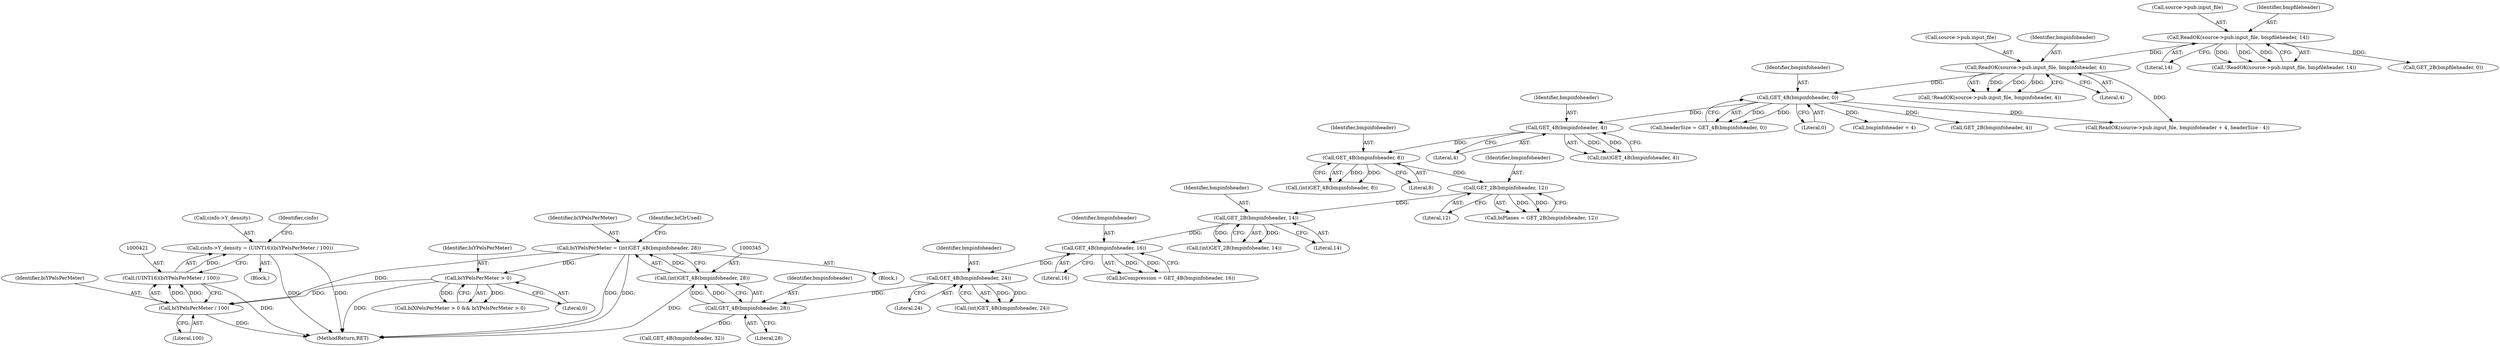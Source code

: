 digraph "0_libjpeg-turbo_43e84cff1bb2bd8293066f6ac4eb0df61ddddbc6@API" {
"1000416" [label="(Call,cinfo->Y_density = (UINT16)(biYPelsPerMeter / 100))"];
"1000420" [label="(Call,(UINT16)(biYPelsPerMeter / 100))"];
"1000422" [label="(Call,biYPelsPerMeter / 100)"];
"1000342" [label="(Call,biYPelsPerMeter = (int)GET_4B(bmpinfoheader, 28))"];
"1000344" [label="(Call,(int)GET_4B(bmpinfoheader, 28))"];
"1000346" [label="(Call,GET_4B(bmpinfoheader, 28))"];
"1000339" [label="(Call,GET_4B(bmpinfoheader, 24))"];
"1000332" [label="(Call,GET_4B(bmpinfoheader, 16))"];
"1000327" [label="(Call,GET_2B(bmpinfoheader, 14))"];
"1000318" [label="(Call,GET_2B(bmpinfoheader, 12))"];
"1000313" [label="(Call,GET_4B(bmpinfoheader, 8))"];
"1000306" [label="(Call,GET_4B(bmpinfoheader, 4))"];
"1000207" [label="(Call,GET_4B(bmpinfoheader, 0))"];
"1000194" [label="(Call,ReadOK(source->pub.input_file, bmpinfoheader, 4))"];
"1000167" [label="(Call,ReadOK(source->pub.input_file, bmpfileheader, 14))"];
"1000403" [label="(Call,biYPelsPerMeter > 0)"];
"1000306" [label="(Call,GET_4B(bmpinfoheader, 4))"];
"1000193" [label="(Call,!ReadOK(source->pub.input_file, bmpinfoheader, 4))"];
"1000195" [label="(Call,source->pub.input_file)"];
"1000346" [label="(Call,GET_4B(bmpinfoheader, 28))"];
"1000223" [label="(Call,ReadOK(source->pub.input_file, bmpinfoheader + 4, headerSize - 4))"];
"1000208" [label="(Identifier,bmpinfoheader)"];
"1000318" [label="(Call,GET_2B(bmpinfoheader, 12))"];
"1000342" [label="(Call,biYPelsPerMeter = (int)GET_4B(bmpinfoheader, 28))"];
"1000340" [label="(Identifier,bmpinfoheader)"];
"1000330" [label="(Call,biCompression = GET_4B(bmpinfoheader, 16))"];
"1000333" [label="(Identifier,bmpinfoheader)"];
"1000343" [label="(Identifier,biYPelsPerMeter)"];
"1000313" [label="(Call,GET_4B(bmpinfoheader, 8))"];
"1000329" [label="(Literal,14)"];
"1000319" [label="(Identifier,bmpinfoheader)"];
"1000201" [label="(Literal,4)"];
"1000399" [label="(Call,biXPelsPerMeter > 0 && biYPelsPerMeter > 0)"];
"1000168" [label="(Call,source->pub.input_file)"];
"1000180" [label="(Call,GET_2B(bmpfileheader, 0))"];
"1000424" [label="(Literal,100)"];
"1000314" [label="(Identifier,bmpinfoheader)"];
"1000351" [label="(Call,GET_4B(bmpinfoheader, 32))"];
"1000325" [label="(Call,(int)GET_2B(bmpinfoheader, 14))"];
"1000194" [label="(Call,ReadOK(source->pub.input_file, bmpinfoheader, 4))"];
"1000334" [label="(Literal,16)"];
"1000308" [label="(Literal,4)"];
"1000423" [label="(Identifier,biYPelsPerMeter)"];
"1000304" [label="(Call,(int)GET_4B(bmpinfoheader, 4))"];
"1000420" [label="(Call,(UINT16)(biYPelsPerMeter / 100))"];
"1000205" [label="(Call,headerSize = GET_4B(bmpinfoheader, 0))"];
"1000404" [label="(Identifier,biYPelsPerMeter)"];
"1000209" [label="(Literal,0)"];
"1000417" [label="(Call,cinfo->Y_density)"];
"1000200" [label="(Identifier,bmpinfoheader)"];
"1000174" [label="(Literal,14)"];
"1000307" [label="(Identifier,bmpinfoheader)"];
"1000403" [label="(Call,biYPelsPerMeter > 0)"];
"1000337" [label="(Call,(int)GET_4B(bmpinfoheader, 24))"];
"1000311" [label="(Call,(int)GET_4B(bmpinfoheader, 8))"];
"1000315" [label="(Literal,8)"];
"1000854" [label="(MethodReturn,RET)"];
"1000344" [label="(Call,(int)GET_4B(bmpinfoheader, 28))"];
"1000229" [label="(Call,bmpinfoheader + 4)"];
"1000406" [label="(Block,)"];
"1000405" [label="(Literal,0)"];
"1000347" [label="(Identifier,bmpinfoheader)"];
"1000320" [label="(Literal,12)"];
"1000246" [label="(Call,GET_2B(bmpinfoheader, 4))"];
"1000166" [label="(Call,!ReadOK(source->pub.input_file, bmpfileheader, 14))"];
"1000427" [label="(Identifier,cinfo)"];
"1000350" [label="(Identifier,biClrUsed)"];
"1000348" [label="(Literal,28)"];
"1000316" [label="(Call,biPlanes = GET_2B(bmpinfoheader, 12))"];
"1000341" [label="(Literal,24)"];
"1000328" [label="(Identifier,bmpinfoheader)"];
"1000240" [label="(Block,)"];
"1000339" [label="(Call,GET_4B(bmpinfoheader, 24))"];
"1000327" [label="(Call,GET_2B(bmpinfoheader, 14))"];
"1000173" [label="(Identifier,bmpfileheader)"];
"1000167" [label="(Call,ReadOK(source->pub.input_file, bmpfileheader, 14))"];
"1000332" [label="(Call,GET_4B(bmpinfoheader, 16))"];
"1000207" [label="(Call,GET_4B(bmpinfoheader, 0))"];
"1000416" [label="(Call,cinfo->Y_density = (UINT16)(biYPelsPerMeter / 100))"];
"1000422" [label="(Call,biYPelsPerMeter / 100)"];
"1000416" -> "1000406"  [label="AST: "];
"1000416" -> "1000420"  [label="CFG: "];
"1000417" -> "1000416"  [label="AST: "];
"1000420" -> "1000416"  [label="AST: "];
"1000427" -> "1000416"  [label="CFG: "];
"1000416" -> "1000854"  [label="DDG: "];
"1000416" -> "1000854"  [label="DDG: "];
"1000420" -> "1000416"  [label="DDG: "];
"1000420" -> "1000422"  [label="CFG: "];
"1000421" -> "1000420"  [label="AST: "];
"1000422" -> "1000420"  [label="AST: "];
"1000420" -> "1000854"  [label="DDG: "];
"1000422" -> "1000420"  [label="DDG: "];
"1000422" -> "1000420"  [label="DDG: "];
"1000422" -> "1000424"  [label="CFG: "];
"1000423" -> "1000422"  [label="AST: "];
"1000424" -> "1000422"  [label="AST: "];
"1000422" -> "1000854"  [label="DDG: "];
"1000342" -> "1000422"  [label="DDG: "];
"1000403" -> "1000422"  [label="DDG: "];
"1000342" -> "1000240"  [label="AST: "];
"1000342" -> "1000344"  [label="CFG: "];
"1000343" -> "1000342"  [label="AST: "];
"1000344" -> "1000342"  [label="AST: "];
"1000350" -> "1000342"  [label="CFG: "];
"1000342" -> "1000854"  [label="DDG: "];
"1000342" -> "1000854"  [label="DDG: "];
"1000344" -> "1000342"  [label="DDG: "];
"1000342" -> "1000403"  [label="DDG: "];
"1000344" -> "1000346"  [label="CFG: "];
"1000345" -> "1000344"  [label="AST: "];
"1000346" -> "1000344"  [label="AST: "];
"1000344" -> "1000854"  [label="DDG: "];
"1000346" -> "1000344"  [label="DDG: "];
"1000346" -> "1000344"  [label="DDG: "];
"1000346" -> "1000348"  [label="CFG: "];
"1000347" -> "1000346"  [label="AST: "];
"1000348" -> "1000346"  [label="AST: "];
"1000339" -> "1000346"  [label="DDG: "];
"1000346" -> "1000351"  [label="DDG: "];
"1000339" -> "1000337"  [label="AST: "];
"1000339" -> "1000341"  [label="CFG: "];
"1000340" -> "1000339"  [label="AST: "];
"1000341" -> "1000339"  [label="AST: "];
"1000337" -> "1000339"  [label="CFG: "];
"1000339" -> "1000337"  [label="DDG: "];
"1000339" -> "1000337"  [label="DDG: "];
"1000332" -> "1000339"  [label="DDG: "];
"1000332" -> "1000330"  [label="AST: "];
"1000332" -> "1000334"  [label="CFG: "];
"1000333" -> "1000332"  [label="AST: "];
"1000334" -> "1000332"  [label="AST: "];
"1000330" -> "1000332"  [label="CFG: "];
"1000332" -> "1000330"  [label="DDG: "];
"1000332" -> "1000330"  [label="DDG: "];
"1000327" -> "1000332"  [label="DDG: "];
"1000327" -> "1000325"  [label="AST: "];
"1000327" -> "1000329"  [label="CFG: "];
"1000328" -> "1000327"  [label="AST: "];
"1000329" -> "1000327"  [label="AST: "];
"1000325" -> "1000327"  [label="CFG: "];
"1000327" -> "1000325"  [label="DDG: "];
"1000327" -> "1000325"  [label="DDG: "];
"1000318" -> "1000327"  [label="DDG: "];
"1000318" -> "1000316"  [label="AST: "];
"1000318" -> "1000320"  [label="CFG: "];
"1000319" -> "1000318"  [label="AST: "];
"1000320" -> "1000318"  [label="AST: "];
"1000316" -> "1000318"  [label="CFG: "];
"1000318" -> "1000316"  [label="DDG: "];
"1000318" -> "1000316"  [label="DDG: "];
"1000313" -> "1000318"  [label="DDG: "];
"1000313" -> "1000311"  [label="AST: "];
"1000313" -> "1000315"  [label="CFG: "];
"1000314" -> "1000313"  [label="AST: "];
"1000315" -> "1000313"  [label="AST: "];
"1000311" -> "1000313"  [label="CFG: "];
"1000313" -> "1000311"  [label="DDG: "];
"1000313" -> "1000311"  [label="DDG: "];
"1000306" -> "1000313"  [label="DDG: "];
"1000306" -> "1000304"  [label="AST: "];
"1000306" -> "1000308"  [label="CFG: "];
"1000307" -> "1000306"  [label="AST: "];
"1000308" -> "1000306"  [label="AST: "];
"1000304" -> "1000306"  [label="CFG: "];
"1000306" -> "1000304"  [label="DDG: "];
"1000306" -> "1000304"  [label="DDG: "];
"1000207" -> "1000306"  [label="DDG: "];
"1000207" -> "1000205"  [label="AST: "];
"1000207" -> "1000209"  [label="CFG: "];
"1000208" -> "1000207"  [label="AST: "];
"1000209" -> "1000207"  [label="AST: "];
"1000205" -> "1000207"  [label="CFG: "];
"1000207" -> "1000205"  [label="DDG: "];
"1000207" -> "1000205"  [label="DDG: "];
"1000194" -> "1000207"  [label="DDG: "];
"1000207" -> "1000223"  [label="DDG: "];
"1000207" -> "1000229"  [label="DDG: "];
"1000207" -> "1000246"  [label="DDG: "];
"1000194" -> "1000193"  [label="AST: "];
"1000194" -> "1000201"  [label="CFG: "];
"1000195" -> "1000194"  [label="AST: "];
"1000200" -> "1000194"  [label="AST: "];
"1000201" -> "1000194"  [label="AST: "];
"1000193" -> "1000194"  [label="CFG: "];
"1000194" -> "1000193"  [label="DDG: "];
"1000194" -> "1000193"  [label="DDG: "];
"1000194" -> "1000193"  [label="DDG: "];
"1000167" -> "1000194"  [label="DDG: "];
"1000194" -> "1000223"  [label="DDG: "];
"1000167" -> "1000166"  [label="AST: "];
"1000167" -> "1000174"  [label="CFG: "];
"1000168" -> "1000167"  [label="AST: "];
"1000173" -> "1000167"  [label="AST: "];
"1000174" -> "1000167"  [label="AST: "];
"1000166" -> "1000167"  [label="CFG: "];
"1000167" -> "1000166"  [label="DDG: "];
"1000167" -> "1000166"  [label="DDG: "];
"1000167" -> "1000166"  [label="DDG: "];
"1000167" -> "1000180"  [label="DDG: "];
"1000403" -> "1000399"  [label="AST: "];
"1000403" -> "1000405"  [label="CFG: "];
"1000404" -> "1000403"  [label="AST: "];
"1000405" -> "1000403"  [label="AST: "];
"1000399" -> "1000403"  [label="CFG: "];
"1000403" -> "1000854"  [label="DDG: "];
"1000403" -> "1000399"  [label="DDG: "];
"1000403" -> "1000399"  [label="DDG: "];
}
